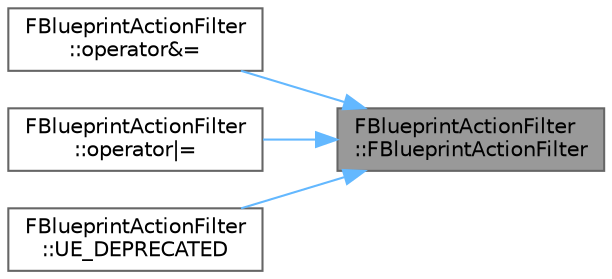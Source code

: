 digraph "FBlueprintActionFilter::FBlueprintActionFilter"
{
 // INTERACTIVE_SVG=YES
 // LATEX_PDF_SIZE
  bgcolor="transparent";
  edge [fontname=Helvetica,fontsize=10,labelfontname=Helvetica,labelfontsize=10];
  node [fontname=Helvetica,fontsize=10,shape=box,height=0.2,width=0.4];
  rankdir="RL";
  Node1 [id="Node000001",label="FBlueprintActionFilter\l::FBlueprintActionFilter",height=0.2,width=0.4,color="gray40", fillcolor="grey60", style="filled", fontcolor="black",tooltip=" "];
  Node1 -> Node2 [id="edge1_Node000001_Node000002",dir="back",color="steelblue1",style="solid",tooltip=" "];
  Node2 [id="Node000002",label="FBlueprintActionFilter\l::operator&=",height=0.2,width=0.4,color="grey40", fillcolor="white", style="filled",URL="$dc/d38/classFBlueprintActionFilter.html#a93705c425053fd764f72b577cad2935d",tooltip="Appends another filter to be utilized in IsFiltered() queries, extending   the query to be: IsFiltere..."];
  Node1 -> Node3 [id="edge2_Node000001_Node000003",dir="back",color="steelblue1",style="solid",tooltip=" "];
  Node3 [id="Node000003",label="FBlueprintActionFilter\l::operator\|=",height=0.2,width=0.4,color="grey40", fillcolor="white", style="filled",URL="$dc/d38/classFBlueprintActionFilter.html#a7879a16f4d92f34a19a6c0b01a51b762",tooltip="Appends another filter to be utilized in IsFiltered() queries, extending   the query to be: IsFiltere..."];
  Node1 -> Node4 [id="edge3_Node000001_Node000004",dir="back",color="steelblue1",style="solid",tooltip=" "];
  Node4 [id="Node000004",label="FBlueprintActionFilter\l::UE_DEPRECATED",height=0.2,width=0.4,color="grey40", fillcolor="white", style="filled",URL="$dc/d38/classFBlueprintActionFilter.html#ab1d4c792f83e990c891afdafd5caef54",tooltip=" "];
}
